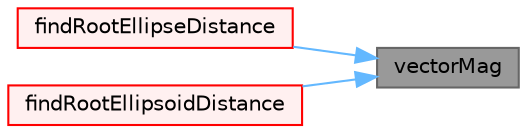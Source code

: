 digraph "vectorMag"
{
 // LATEX_PDF_SIZE
  bgcolor="transparent";
  edge [fontname=Helvetica,fontsize=10,labelfontname=Helvetica,labelfontsize=10];
  node [fontname=Helvetica,fontsize=10,shape=box,height=0.2,width=0.4];
  rankdir="RL";
  Node1 [id="Node000001",label="vectorMag",height=0.2,width=0.4,color="gray40", fillcolor="grey60", style="filled", fontcolor="black",tooltip=" "];
  Node1 -> Node2 [id="edge1_Node000001_Node000002",dir="back",color="steelblue1",style="solid",tooltip=" "];
  Node2 [id="Node000002",label="findRootEllipseDistance",height=0.2,width=0.4,color="red", fillcolor="#FFF0F0", style="filled",URL="$namespaceFoam.html#aabf60017769a5e5b101901a4151038c9",tooltip=" "];
  Node1 -> Node5 [id="edge2_Node000001_Node000005",dir="back",color="steelblue1",style="solid",tooltip=" "];
  Node5 [id="Node000005",label="findRootEllipsoidDistance",height=0.2,width=0.4,color="red", fillcolor="#FFF0F0", style="filled",URL="$namespaceFoam.html#a85e6cfe663baa8ee37eac2741629b650",tooltip=" "];
}
